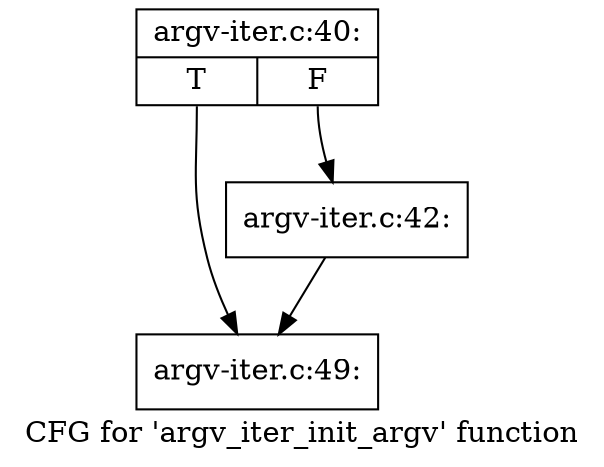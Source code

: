 digraph "CFG for 'argv_iter_init_argv' function" {
	label="CFG for 'argv_iter_init_argv' function";

	Node0xd45ef00 [shape=record,label="{argv-iter.c:40:|{<s0>T|<s1>F}}"];
	Node0xd45ef00:s0 -> Node0xd46c6e0;
	Node0xd45ef00:s1 -> Node0xd46c450;
	Node0xd46c450 [shape=record,label="{argv-iter.c:42:}"];
	Node0xd46c450 -> Node0xd46c6e0;
	Node0xd46c6e0 [shape=record,label="{argv-iter.c:49:}"];
}
